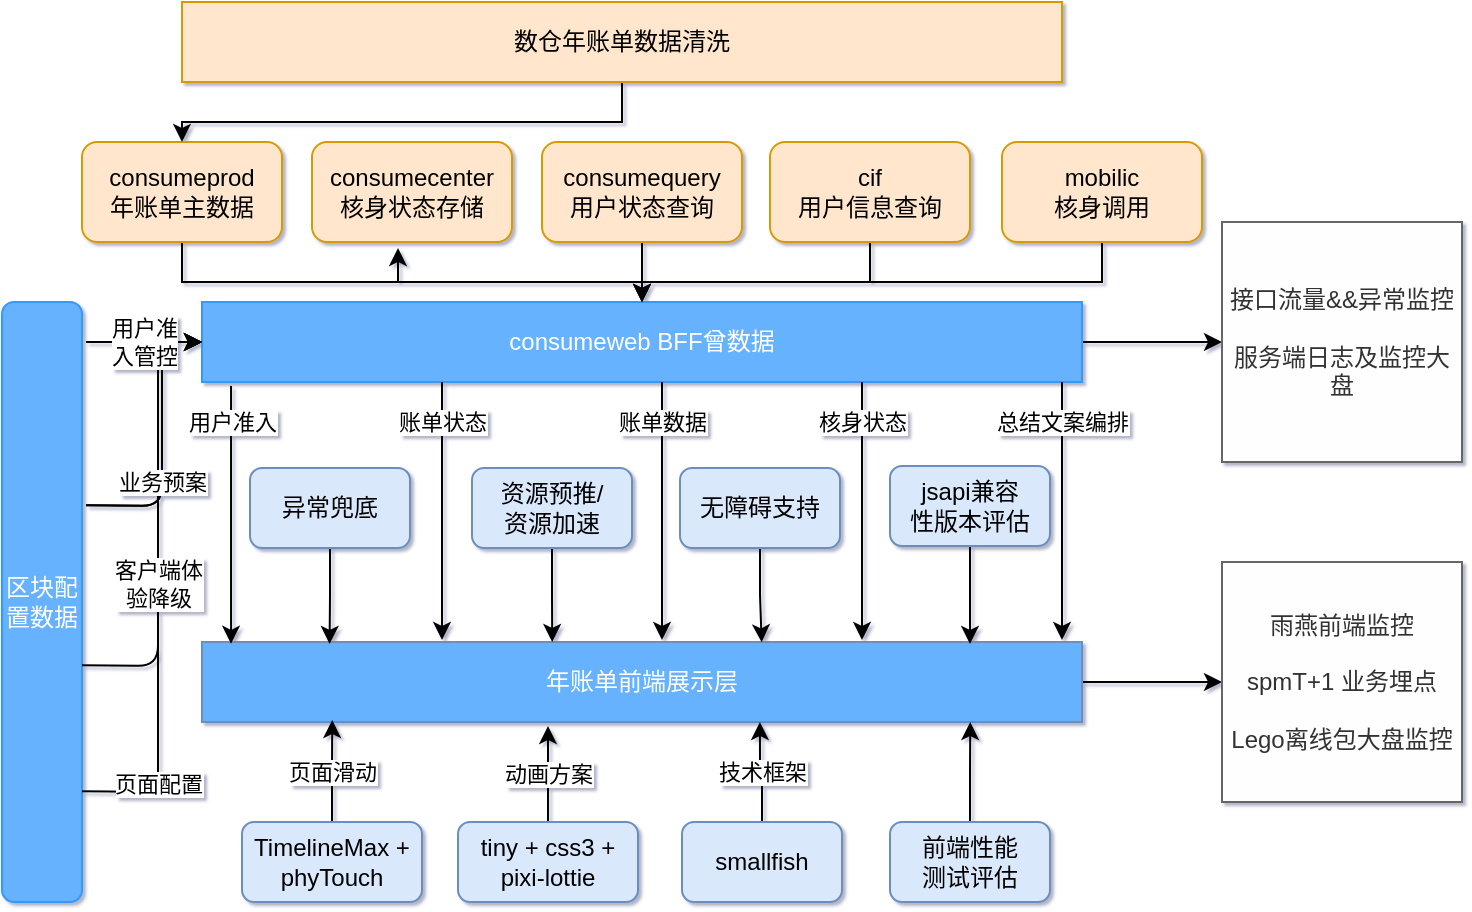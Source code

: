 <mxfile version="14.1.8" type="github">
  <diagram id="ubWCFggF0ialmEBJChRg" name="Page-1">
    <mxGraphModel dx="895" dy="597" grid="0" gridSize="10" guides="1" tooltips="1" connect="1" arrows="1" fold="1" page="1" pageScale="1" pageWidth="827" pageHeight="1169" background="#FFFFFF" math="0" shadow="1">
      <root>
        <mxCell id="0" />
        <mxCell id="1" parent="0" />
        <mxCell id="NxAkHn-TrcZyJ-NRII6M-47" value="" style="edgeStyle=orthogonalEdgeStyle;rounded=0;orthogonalLoop=1;jettySize=auto;html=1;" edge="1" parent="1" source="NxAkHn-TrcZyJ-NRII6M-1" target="NxAkHn-TrcZyJ-NRII6M-46">
          <mxGeometry relative="1" as="geometry" />
        </mxCell>
        <mxCell id="NxAkHn-TrcZyJ-NRII6M-1" value="年账单前端展示层" style="rounded=0;whiteSpace=wrap;html=1;strokeColor=#6c8ebf;fontColor=#FFFFFF;fillColor=#66B2FF;" vertex="1" parent="1">
          <mxGeometry x="150" y="600" width="440" height="40" as="geometry" />
        </mxCell>
        <mxCell id="NxAkHn-TrcZyJ-NRII6M-4" value="页面滑动" style="edgeStyle=orthogonalEdgeStyle;rounded=0;orthogonalLoop=1;jettySize=auto;html=1;exitX=0.5;exitY=0;exitDx=0;exitDy=0;entryX=0.148;entryY=0.975;entryDx=0;entryDy=0;entryPerimeter=0;" edge="1" parent="1" source="NxAkHn-TrcZyJ-NRII6M-2" target="NxAkHn-TrcZyJ-NRII6M-1">
          <mxGeometry relative="1" as="geometry" />
        </mxCell>
        <mxCell id="NxAkHn-TrcZyJ-NRII6M-2" value="TimelineMax + phyTouch" style="rounded=1;whiteSpace=wrap;html=1;fillColor=#dae8fc;strokeColor=#6c8ebf;" vertex="1" parent="1">
          <mxGeometry x="170" y="690" width="90" height="40" as="geometry" />
        </mxCell>
        <mxCell id="NxAkHn-TrcZyJ-NRII6M-8" value="动画方案" style="edgeStyle=orthogonalEdgeStyle;rounded=0;orthogonalLoop=1;jettySize=auto;html=1;exitX=0.5;exitY=0;exitDx=0;exitDy=0;" edge="1" parent="1" source="NxAkHn-TrcZyJ-NRII6M-6">
          <mxGeometry relative="1" as="geometry">
            <mxPoint x="323" y="642" as="targetPoint" />
          </mxGeometry>
        </mxCell>
        <mxCell id="NxAkHn-TrcZyJ-NRII6M-6" value="tiny + css3 + pixi-lottie" style="rounded=1;whiteSpace=wrap;html=1;fillColor=#dae8fc;strokeColor=#6c8ebf;" vertex="1" parent="1">
          <mxGeometry x="278" y="690" width="90" height="40" as="geometry" />
        </mxCell>
        <mxCell id="NxAkHn-TrcZyJ-NRII6M-11" value="技术框架" style="edgeStyle=orthogonalEdgeStyle;rounded=0;orthogonalLoop=1;jettySize=auto;html=1;exitX=0.5;exitY=0;exitDx=0;exitDy=0;entryX=0.634;entryY=1;entryDx=0;entryDy=0;entryPerimeter=0;" edge="1" parent="1" source="NxAkHn-TrcZyJ-NRII6M-9" target="NxAkHn-TrcZyJ-NRII6M-1">
          <mxGeometry relative="1" as="geometry" />
        </mxCell>
        <mxCell id="NxAkHn-TrcZyJ-NRII6M-9" value="smallfish" style="rounded=1;whiteSpace=wrap;html=1;fillColor=#dae8fc;strokeColor=#6c8ebf;" vertex="1" parent="1">
          <mxGeometry x="390" y="690" width="80" height="40" as="geometry" />
        </mxCell>
        <mxCell id="NxAkHn-TrcZyJ-NRII6M-14" style="edgeStyle=orthogonalEdgeStyle;rounded=0;orthogonalLoop=1;jettySize=auto;html=1;exitX=0.5;exitY=0;exitDx=0;exitDy=0;entryX=0.873;entryY=1;entryDx=0;entryDy=0;entryPerimeter=0;" edge="1" parent="1" source="NxAkHn-TrcZyJ-NRII6M-12" target="NxAkHn-TrcZyJ-NRII6M-1">
          <mxGeometry relative="1" as="geometry" />
        </mxCell>
        <mxCell id="NxAkHn-TrcZyJ-NRII6M-12" value="前端性能&lt;br&gt;测试评估" style="rounded=1;whiteSpace=wrap;html=1;fillColor=#dae8fc;strokeColor=#6c8ebf;" vertex="1" parent="1">
          <mxGeometry x="494" y="690" width="80" height="40" as="geometry" />
        </mxCell>
        <mxCell id="NxAkHn-TrcZyJ-NRII6M-17" value="" style="edgeStyle=orthogonalEdgeStyle;rounded=0;orthogonalLoop=1;jettySize=auto;html=1;" edge="1" parent="1" source="NxAkHn-TrcZyJ-NRII6M-16">
          <mxGeometry relative="1" as="geometry">
            <mxPoint x="534" y="601" as="targetPoint" />
          </mxGeometry>
        </mxCell>
        <mxCell id="NxAkHn-TrcZyJ-NRII6M-16" value="jsapi兼容&lt;br&gt;性版本评估" style="rounded=1;whiteSpace=wrap;html=1;fillColor=#dae8fc;strokeColor=#6c8ebf;" vertex="1" parent="1">
          <mxGeometry x="494" y="512" width="80" height="40" as="geometry" />
        </mxCell>
        <mxCell id="NxAkHn-TrcZyJ-NRII6M-19" value="" style="edgeStyle=orthogonalEdgeStyle;rounded=0;orthogonalLoop=1;jettySize=auto;html=1;entryX=0.636;entryY=0.004;entryDx=0;entryDy=0;entryPerimeter=0;" edge="1" parent="1" source="NxAkHn-TrcZyJ-NRII6M-18" target="NxAkHn-TrcZyJ-NRII6M-1">
          <mxGeometry relative="1" as="geometry" />
        </mxCell>
        <mxCell id="NxAkHn-TrcZyJ-NRII6M-18" value="无障碍支持" style="rounded=1;whiteSpace=wrap;html=1;fillColor=#dae8fc;strokeColor=#6c8ebf;" vertex="1" parent="1">
          <mxGeometry x="389" y="513" width="80" height="40" as="geometry" />
        </mxCell>
        <mxCell id="NxAkHn-TrcZyJ-NRII6M-21" value="" style="edgeStyle=orthogonalEdgeStyle;rounded=0;orthogonalLoop=1;jettySize=auto;html=1;entryX=0.398;entryY=0;entryDx=0;entryDy=0;entryPerimeter=0;" edge="1" parent="1" source="NxAkHn-TrcZyJ-NRII6M-20" target="NxAkHn-TrcZyJ-NRII6M-1">
          <mxGeometry relative="1" as="geometry" />
        </mxCell>
        <mxCell id="NxAkHn-TrcZyJ-NRII6M-20" value="资源预推/&lt;br&gt;资源加速" style="rounded=1;whiteSpace=wrap;html=1;fillColor=#dae8fc;strokeColor=#6c8ebf;" vertex="1" parent="1">
          <mxGeometry x="285" y="513" width="80" height="40" as="geometry" />
        </mxCell>
        <mxCell id="NxAkHn-TrcZyJ-NRII6M-23" style="edgeStyle=orthogonalEdgeStyle;rounded=0;orthogonalLoop=1;jettySize=auto;html=1;exitX=0.5;exitY=1;exitDx=0;exitDy=0;entryX=0.145;entryY=0.025;entryDx=0;entryDy=0;entryPerimeter=0;" edge="1" parent="1" source="NxAkHn-TrcZyJ-NRII6M-22" target="NxAkHn-TrcZyJ-NRII6M-1">
          <mxGeometry relative="1" as="geometry" />
        </mxCell>
        <mxCell id="NxAkHn-TrcZyJ-NRII6M-22" value="异常兜底" style="rounded=1;whiteSpace=wrap;html=1;fillColor=#dae8fc;strokeColor=#6c8ebf;" vertex="1" parent="1">
          <mxGeometry x="174" y="513" width="80" height="40" as="geometry" />
        </mxCell>
        <mxCell id="NxAkHn-TrcZyJ-NRII6M-49" value="" style="edgeStyle=orthogonalEdgeStyle;rounded=0;orthogonalLoop=1;jettySize=auto;html=1;" edge="1" parent="1" source="NxAkHn-TrcZyJ-NRII6M-25" target="NxAkHn-TrcZyJ-NRII6M-48">
          <mxGeometry relative="1" as="geometry" />
        </mxCell>
        <mxCell id="NxAkHn-TrcZyJ-NRII6M-53" style="edgeStyle=orthogonalEdgeStyle;rounded=0;orthogonalLoop=1;jettySize=auto;html=1;exitX=0.5;exitY=0;exitDx=0;exitDy=0;entryX=0.43;entryY=1.06;entryDx=0;entryDy=0;entryPerimeter=0;" edge="1" parent="1" source="NxAkHn-TrcZyJ-NRII6M-25" target="NxAkHn-TrcZyJ-NRII6M-39">
          <mxGeometry relative="1" as="geometry">
            <Array as="points">
              <mxPoint x="370" y="420" />
              <mxPoint x="248" y="420" />
            </Array>
          </mxGeometry>
        </mxCell>
        <mxCell id="NxAkHn-TrcZyJ-NRII6M-25" value="consumeweb BFF曾数据" style="rounded=0;whiteSpace=wrap;html=1;strokeColor=#3399FF;fontColor=#FFFFFF;fillColor=#66B2FF;" vertex="1" parent="1">
          <mxGeometry x="150" y="430" width="440" height="40" as="geometry" />
        </mxCell>
        <mxCell id="NxAkHn-TrcZyJ-NRII6M-28" value="" style="endArrow=classic;html=1;entryX=0.033;entryY=0.023;entryDx=0;entryDy=0;entryPerimeter=0;exitX=0.033;exitY=1.049;exitDx=0;exitDy=0;exitPerimeter=0;" edge="1" parent="1" source="NxAkHn-TrcZyJ-NRII6M-25" target="NxAkHn-TrcZyJ-NRII6M-1">
          <mxGeometry width="50" height="50" relative="1" as="geometry">
            <mxPoint x="90" y="540" as="sourcePoint" />
            <mxPoint x="140" y="490" as="targetPoint" />
          </mxGeometry>
        </mxCell>
        <mxCell id="NxAkHn-TrcZyJ-NRII6M-29" value="用户准入" style="edgeLabel;html=1;align=center;verticalAlign=middle;resizable=0;points=[];" vertex="1" connectable="0" parent="NxAkHn-TrcZyJ-NRII6M-28">
          <mxGeometry x="-0.496" relative="1" as="geometry">
            <mxPoint y="-14.36" as="offset" />
          </mxGeometry>
        </mxCell>
        <mxCell id="NxAkHn-TrcZyJ-NRII6M-30" value="" style="endArrow=classic;html=1;entryX=0.033;entryY=0.023;entryDx=0;entryDy=0;entryPerimeter=0;exitX=0.033;exitY=1.049;exitDx=0;exitDy=0;exitPerimeter=0;" edge="1" parent="1">
          <mxGeometry width="50" height="50" relative="1" as="geometry">
            <mxPoint x="270" y="470.0" as="sourcePoint" />
            <mxPoint x="270" y="598.96" as="targetPoint" />
          </mxGeometry>
        </mxCell>
        <mxCell id="NxAkHn-TrcZyJ-NRII6M-31" value="账单状态" style="edgeLabel;html=1;align=center;verticalAlign=middle;resizable=0;points=[];" vertex="1" connectable="0" parent="NxAkHn-TrcZyJ-NRII6M-30">
          <mxGeometry x="-0.496" relative="1" as="geometry">
            <mxPoint y="-12.4" as="offset" />
          </mxGeometry>
        </mxCell>
        <mxCell id="NxAkHn-TrcZyJ-NRII6M-32" value="" style="endArrow=classic;html=1;entryX=0.033;entryY=0.023;entryDx=0;entryDy=0;entryPerimeter=0;exitX=0.033;exitY=1.049;exitDx=0;exitDy=0;exitPerimeter=0;" edge="1" parent="1">
          <mxGeometry width="50" height="50" relative="1" as="geometry">
            <mxPoint x="380" y="470" as="sourcePoint" />
            <mxPoint x="380" y="598.96" as="targetPoint" />
          </mxGeometry>
        </mxCell>
        <mxCell id="NxAkHn-TrcZyJ-NRII6M-33" value="账单数据" style="edgeLabel;html=1;align=center;verticalAlign=middle;resizable=0;points=[];" vertex="1" connectable="0" parent="NxAkHn-TrcZyJ-NRII6M-32">
          <mxGeometry x="-0.496" relative="1" as="geometry">
            <mxPoint y="-12.4" as="offset" />
          </mxGeometry>
        </mxCell>
        <mxCell id="NxAkHn-TrcZyJ-NRII6M-34" value="" style="endArrow=classic;html=1;entryX=0.033;entryY=0.023;entryDx=0;entryDy=0;entryPerimeter=0;exitX=0.033;exitY=1.049;exitDx=0;exitDy=0;exitPerimeter=0;" edge="1" parent="1">
          <mxGeometry width="50" height="50" relative="1" as="geometry">
            <mxPoint x="480" y="470" as="sourcePoint" />
            <mxPoint x="480" y="598.96" as="targetPoint" />
          </mxGeometry>
        </mxCell>
        <mxCell id="NxAkHn-TrcZyJ-NRII6M-35" value="核身状态" style="edgeLabel;html=1;align=center;verticalAlign=middle;resizable=0;points=[];" vertex="1" connectable="0" parent="NxAkHn-TrcZyJ-NRII6M-34">
          <mxGeometry x="-0.496" relative="1" as="geometry">
            <mxPoint y="-12.4" as="offset" />
          </mxGeometry>
        </mxCell>
        <mxCell id="NxAkHn-TrcZyJ-NRII6M-36" value="" style="endArrow=classic;html=1;entryX=0.033;entryY=0.023;entryDx=0;entryDy=0;entryPerimeter=0;exitX=0.033;exitY=1.049;exitDx=0;exitDy=0;exitPerimeter=0;" edge="1" parent="1">
          <mxGeometry width="50" height="50" relative="1" as="geometry">
            <mxPoint x="580" y="470" as="sourcePoint" />
            <mxPoint x="580" y="598.96" as="targetPoint" />
          </mxGeometry>
        </mxCell>
        <mxCell id="NxAkHn-TrcZyJ-NRII6M-37" value="总结文案编排" style="edgeLabel;html=1;align=center;verticalAlign=middle;resizable=0;points=[];" vertex="1" connectable="0" parent="NxAkHn-TrcZyJ-NRII6M-36">
          <mxGeometry x="-0.496" relative="1" as="geometry">
            <mxPoint y="-12.4" as="offset" />
          </mxGeometry>
        </mxCell>
        <mxCell id="NxAkHn-TrcZyJ-NRII6M-52" style="edgeStyle=orthogonalEdgeStyle;rounded=0;orthogonalLoop=1;jettySize=auto;html=1;exitX=0.5;exitY=1;exitDx=0;exitDy=0;" edge="1" parent="1" source="NxAkHn-TrcZyJ-NRII6M-38" target="NxAkHn-TrcZyJ-NRII6M-25">
          <mxGeometry relative="1" as="geometry">
            <Array as="points">
              <mxPoint x="140" y="420" />
              <mxPoint x="370" y="420" />
            </Array>
          </mxGeometry>
        </mxCell>
        <mxCell id="NxAkHn-TrcZyJ-NRII6M-38" value="consumeprod&lt;br&gt;年账单主数据" style="rounded=1;whiteSpace=wrap;html=1;fillColor=#ffe6cc;strokeColor=#d79b00;" vertex="1" parent="1">
          <mxGeometry x="90" y="350" width="100" height="50" as="geometry" />
        </mxCell>
        <mxCell id="NxAkHn-TrcZyJ-NRII6M-39" value="consumecenter&lt;br&gt;核身状态存储" style="rounded=1;whiteSpace=wrap;html=1;fillColor=#ffe6cc;strokeColor=#d79b00;" vertex="1" parent="1">
          <mxGeometry x="205" y="350" width="100" height="50" as="geometry" />
        </mxCell>
        <mxCell id="NxAkHn-TrcZyJ-NRII6M-54" style="edgeStyle=orthogonalEdgeStyle;rounded=0;orthogonalLoop=1;jettySize=auto;html=1;exitX=0.5;exitY=1;exitDx=0;exitDy=0;entryX=0.5;entryY=0;entryDx=0;entryDy=0;" edge="1" parent="1" source="NxAkHn-TrcZyJ-NRII6M-40" target="NxAkHn-TrcZyJ-NRII6M-25">
          <mxGeometry relative="1" as="geometry" />
        </mxCell>
        <mxCell id="NxAkHn-TrcZyJ-NRII6M-40" value="consumequery&lt;br&gt;用户状态查询" style="rounded=1;whiteSpace=wrap;html=1;fillColor=#ffe6cc;strokeColor=#d79b00;" vertex="1" parent="1">
          <mxGeometry x="320" y="350" width="100" height="50" as="geometry" />
        </mxCell>
        <mxCell id="NxAkHn-TrcZyJ-NRII6M-55" style="edgeStyle=orthogonalEdgeStyle;rounded=0;orthogonalLoop=1;jettySize=auto;html=1;exitX=0.5;exitY=1;exitDx=0;exitDy=0;entryX=0.5;entryY=0;entryDx=0;entryDy=0;" edge="1" parent="1" source="NxAkHn-TrcZyJ-NRII6M-41" target="NxAkHn-TrcZyJ-NRII6M-25">
          <mxGeometry relative="1" as="geometry">
            <Array as="points">
              <mxPoint x="484" y="420" />
              <mxPoint x="370" y="420" />
            </Array>
          </mxGeometry>
        </mxCell>
        <mxCell id="NxAkHn-TrcZyJ-NRII6M-41" value="cif&lt;br&gt;用户信息查询" style="rounded=1;whiteSpace=wrap;html=1;fillColor=#ffe6cc;strokeColor=#d79b00;" vertex="1" parent="1">
          <mxGeometry x="434" y="350" width="100" height="50" as="geometry" />
        </mxCell>
        <mxCell id="NxAkHn-TrcZyJ-NRII6M-56" style="edgeStyle=orthogonalEdgeStyle;rounded=0;orthogonalLoop=1;jettySize=auto;html=1;exitX=0.5;exitY=1;exitDx=0;exitDy=0;entryX=0.5;entryY=0;entryDx=0;entryDy=0;" edge="1" parent="1" source="NxAkHn-TrcZyJ-NRII6M-42" target="NxAkHn-TrcZyJ-NRII6M-25">
          <mxGeometry relative="1" as="geometry">
            <Array as="points">
              <mxPoint x="600" y="420" />
              <mxPoint x="370" y="420" />
            </Array>
          </mxGeometry>
        </mxCell>
        <mxCell id="NxAkHn-TrcZyJ-NRII6M-42" value="mobilic&lt;br&gt;核身调用" style="rounded=1;whiteSpace=wrap;html=1;fillColor=#ffe6cc;strokeColor=#d79b00;" vertex="1" parent="1">
          <mxGeometry x="550" y="350" width="100" height="50" as="geometry" />
        </mxCell>
        <mxCell id="NxAkHn-TrcZyJ-NRII6M-43" value="区块配置数据" style="rounded=1;whiteSpace=wrap;html=1;strokeColor=#3399FF;fontColor=#FFFFFF;fillColor=#66B2FF;" vertex="1" parent="1">
          <mxGeometry x="50" y="430" width="40" height="300" as="geometry" />
        </mxCell>
        <mxCell id="NxAkHn-TrcZyJ-NRII6M-45" style="edgeStyle=orthogonalEdgeStyle;rounded=0;orthogonalLoop=1;jettySize=auto;html=1;exitX=0.5;exitY=1;exitDx=0;exitDy=0;entryX=0.5;entryY=0;entryDx=0;entryDy=0;" edge="1" parent="1" source="NxAkHn-TrcZyJ-NRII6M-44" target="NxAkHn-TrcZyJ-NRII6M-38">
          <mxGeometry relative="1" as="geometry" />
        </mxCell>
        <mxCell id="NxAkHn-TrcZyJ-NRII6M-44" value="数仓年账单数据清洗" style="rounded=0;whiteSpace=wrap;html=1;fillColor=#ffe6cc;strokeColor=#d79b00;" vertex="1" parent="1">
          <mxGeometry x="140" y="280" width="440" height="40" as="geometry" />
        </mxCell>
        <mxCell id="NxAkHn-TrcZyJ-NRII6M-46" value="雨燕前端监控&lt;br&gt;&lt;br&gt;spmT+1 业务埋点&lt;br&gt;&lt;br&gt;Lego离线包大盘监控" style="whiteSpace=wrap;html=1;rounded=0;strokeColor=#666666;fontColor=#333333;fillColor=#fefefe;" vertex="1" parent="1">
          <mxGeometry x="660" y="560" width="120" height="120" as="geometry" />
        </mxCell>
        <mxCell id="NxAkHn-TrcZyJ-NRII6M-48" value="接口流量&amp;amp;&amp;amp;异常监控&lt;br&gt;&lt;br&gt;服务端日志及监控大盘" style="whiteSpace=wrap;html=1;rounded=0;strokeColor=#666666;fontColor=#333333;fillColor=#fefefe;" vertex="1" parent="1">
          <mxGeometry x="660" y="390" width="120" height="120" as="geometry" />
        </mxCell>
        <mxCell id="NxAkHn-TrcZyJ-NRII6M-58" value="业务预案" style="endArrow=classic;html=1;entryX=0;entryY=0.5;entryDx=0;entryDy=0;" edge="1" parent="1" target="NxAkHn-TrcZyJ-NRII6M-25">
          <mxGeometry x="-0.286" width="50" height="50" relative="1" as="geometry">
            <mxPoint x="92" y="531.58" as="sourcePoint" />
            <mxPoint x="150" y="531.58" as="targetPoint" />
            <Array as="points">
              <mxPoint x="130" y="532" />
              <mxPoint x="130" y="450" />
            </Array>
            <mxPoint as="offset" />
          </mxGeometry>
        </mxCell>
        <mxCell id="NxAkHn-TrcZyJ-NRII6M-62" value="页面配置" style="endArrow=classic;html=1;entryX=0;entryY=0.5;entryDx=0;entryDy=0;" edge="1" parent="1" target="NxAkHn-TrcZyJ-NRII6M-25">
          <mxGeometry x="-0.698" width="50" height="50" relative="1" as="geometry">
            <mxPoint x="90" y="674.58" as="sourcePoint" />
            <mxPoint x="150" y="513.0" as="targetPoint" />
            <Array as="points">
              <mxPoint x="128" y="675" />
              <mxPoint x="128" y="450" />
            </Array>
            <mxPoint y="1" as="offset" />
          </mxGeometry>
        </mxCell>
        <mxCell id="NxAkHn-TrcZyJ-NRII6M-63" value="客户端体&lt;br&gt;验降级" style="endArrow=classic;html=1;entryX=0;entryY=0.5;entryDx=0;entryDy=0;" edge="1" parent="1">
          <mxGeometry x="-0.286" width="50" height="50" relative="1" as="geometry">
            <mxPoint x="90" y="611.58" as="sourcePoint" />
            <mxPoint x="150" y="450.0" as="targetPoint" />
            <Array as="points">
              <mxPoint x="128" y="612" />
              <mxPoint x="128" y="450" />
            </Array>
            <mxPoint as="offset" />
          </mxGeometry>
        </mxCell>
        <mxCell id="NxAkHn-TrcZyJ-NRII6M-64" value="业务预案" style="endArrow=classic;html=1;entryX=0;entryY=0.5;entryDx=0;entryDy=0;" edge="1" parent="1">
          <mxGeometry x="-0.286" width="50" height="50" relative="1" as="geometry">
            <mxPoint x="92.0" y="531.58" as="sourcePoint" />
            <mxPoint x="150" y="450.0" as="targetPoint" />
            <Array as="points">
              <mxPoint x="130" y="532" />
              <mxPoint x="130" y="450" />
            </Array>
            <mxPoint as="offset" />
          </mxGeometry>
        </mxCell>
        <mxCell id="NxAkHn-TrcZyJ-NRII6M-65" value="用户准&lt;br&gt;入管控" style="endArrow=classic;html=1;" edge="1" parent="1">
          <mxGeometry width="50" height="50" relative="1" as="geometry">
            <mxPoint x="92.0" y="450.0" as="sourcePoint" />
            <mxPoint x="150" y="450.0" as="targetPoint" />
            <Array as="points" />
          </mxGeometry>
        </mxCell>
      </root>
    </mxGraphModel>
  </diagram>
</mxfile>
